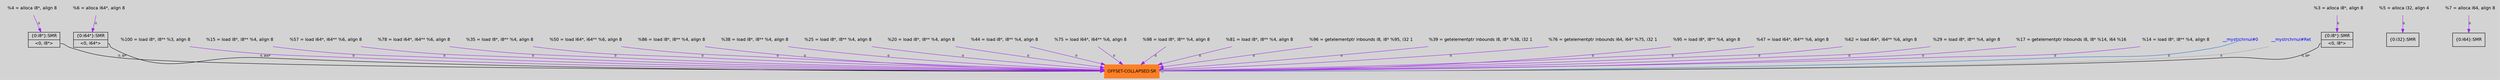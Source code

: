 digraph unnamed {
	graph [center=true, ratio=true, bgcolor=lightgray, fontname=Helvetica];
	node  [fontname=Helvetica, fontsize=11];

	Node0x1c8b9f0 [shape=record,label="{\{0:i8*\}:SMR|{<s0>\<0, i8*\>}}"];
	Node0x1c8c2d0 [shape=record,label="{\{0:i8*\}:SMR|{<s0>\<0, i8*\>}}"];
	Node0x1c8c510 [shape=record,label="{\{0:i32\}:SMR}"];
	Node0x1c8c5f0 [shape=record,label="{\{0:i64*\}:SMR|{<s0>\<0, i64*\>}}"];
	Node0x1c8c780 [shape=record,label="{\{0:i64\}:SMR}"];
	Node0x1c8e980 [shape=record,color=chocolate1, style=filled,label="{OFFSET-COLLAPSED:SR}"];
	Node0x1c777a8 [shape=plaintext, label ="  %100 = load i8*, i8** %3, align 8"];
	Node0x1c777a8 -> Node0x1c8e980[arrowtail=tee,label="0",fontsize=8,color=purple];
	Node0x1c74258 [shape=plaintext, label ="  %15 = load i8*, i8** %4, align 8"];
	Node0x1c74258 -> Node0x1c8e980[arrowtail=tee,label="0",fontsize=8,color=purple];
	Node0x1c75e88 [shape=plaintext, label ="  %57 = load i64*, i64** %6, align 8"];
	Node0x1c75e88 -> Node0x1c8e980[arrowtail=tee,label="0",fontsize=8,color=purple];
	Node0x1c76b28 [shape=plaintext, label ="  %78 = load i64*, i64** %6, align 8"];
	Node0x1c76b28 -> Node0x1c8e980[arrowtail=tee,label="0",fontsize=8,color=purple];
	Node0x1c75218 [shape=plaintext, label ="  %35 = load i8*, i8** %4, align 8"];
	Node0x1c75218 -> Node0x1c8e980[arrowtail=tee,label="0",fontsize=8,color=purple];
	Node0x1c75a78 [shape=plaintext, label ="  %50 = load i64*, i64** %6, align 8"];
	Node0x1c75a78 -> Node0x1c8e980[arrowtail=tee,label="0",fontsize=8,color=purple];
	Node0x1c76fd8 [shape=plaintext, label ="  %86 = load i8*, i8** %4, align 8"];
	Node0x1c76fd8 -> Node0x1c8e980[arrowtail=tee,label="0",fontsize=8,color=purple];
	Node0x1c753b8 [shape=plaintext, label ="  %38 = load i8*, i8** %4, align 8"];
	Node0x1c753b8 -> Node0x1c8e980[arrowtail=tee,label="0",fontsize=8,color=purple];
	Node0x1c74b28 [shape=plaintext, label ="  %25 = load i8*, i8** %4, align 8"];
	Node0x1c74b28 -> Node0x1c8e980[arrowtail=tee,label="0",fontsize=8,color=purple];
	Node0x1c747b8 [shape=plaintext, label ="  %20 = load i8*, i8** %4, align 8"];
	Node0x1c747b8 -> Node0x1c8e980[arrowtail=tee,label="0",fontsize=8,color=purple];
	Node0x1c73c38 [shape=plaintext, label ="  %7 = alloca i64, align 8"];
	Node0x1c73c38 -> Node0x1c8c780[arrowtail=tee,label="0",fontsize=8,color=purple];
	Node0x1c75758 [shape=plaintext, label ="  %44 = load i8*, i8** %4, align 8"];
	Node0x1c75758 -> Node0x1c8e980[arrowtail=tee,label="0",fontsize=8,color=purple];
	Node0x1c73458 [shape=plaintext, label ="  %3 = alloca i8*, align 8"];
	Node0x1c73458 -> Node0x1c8b9f0[arrowtail=tee,label="0",fontsize=8,color=purple];
	Node0x1c73bd8 [shape=plaintext, label ="  %6 = alloca i64*, align 8"];
	Node0x1c73bd8 -> Node0x1c8c5f0[arrowtail=tee,label="0",fontsize=8,color=purple];
	Node0x1c76968 [shape=plaintext, label ="  %75 = load i64*, i64** %6, align 8"];
	Node0x1c76968 -> Node0x1c8e980[arrowtail=tee,label="0",fontsize=8,color=purple];
	Node0x1c77668 [shape=plaintext, label ="  %98 = load i8*, i8** %4, align 8"];
	Node0x1c77668 -> Node0x1c8e980[arrowtail=tee,label="0",fontsize=8,color=purple];
	Node0x1c76d18 [shape=plaintext, label ="  %81 = load i8*, i8** %4, align 8"];
	Node0x1c76d18 -> Node0x1c8e980[arrowtail=tee,label="0",fontsize=8,color=purple];
	Node0x1c77520 [shape=plaintext, label ="  %96 = getelementptr inbounds i8, i8* %95, i32 1"];
	Node0x1c77520 -> Node0x1c8e980[arrowtail=tee,label="0",fontsize=8,color=purple];
	Node0x1c75430 [shape=plaintext, label ="  %39 = getelementptr inbounds i8, i8* %38, i32 1"];
	Node0x1c75430 -> Node0x1c8e980[arrowtail=tee,label="0",fontsize=8,color=purple];
	Node0x1c73b78 [shape=plaintext, label ="  %5 = alloca i32, align 4"];
	Node0x1c73b78 -> Node0x1c8c510[arrowtail=tee,label="0",fontsize=8,color=purple];
	Node0x1c769e0 [shape=plaintext, label ="  %76 = getelementptr inbounds i64, i64* %75, i32 1"];
	Node0x1c769e0 -> Node0x1c8e980[arrowtail=tee,label="0",fontsize=8,color=purple];
	Node0x1c774a8 [shape=plaintext, label ="  %95 = load i8*, i8** %4, align 8"];
	Node0x1c774a8 -> Node0x1c8e980[arrowtail=tee,label="0",fontsize=8,color=purple];
	Node0x1c73ac8 [shape=plaintext, label ="  %4 = alloca i8*, align 8"];
	Node0x1c73ac8 -> Node0x1c8c2d0[arrowtail=tee,label="0",fontsize=8,color=purple];
	Node0x1c75948 [shape=plaintext, label ="  %47 = load i64*, i64** %6, align 8"];
	Node0x1c75948 -> Node0x1c8e980[arrowtail=tee,label="0",fontsize=8,color=purple];
	Node0x1c76088 [shape=plaintext, label ="  %62 = load i64*, i64** %6, align 8"];
	Node0x1c76088 -> Node0x1c8e980[arrowtail=tee,label="0",fontsize=8,color=purple];
	Node0x1c74df8 [shape=plaintext, label ="  %29 = load i8*, i8** %4, align 8"];
	Node0x1c74df8 -> Node0x1c8e980[arrowtail=tee,label="0",fontsize=8,color=purple];
	Node0x1c73e10 [shape=plaintext, label ="  %17 = getelementptr inbounds i8, i8* %14, i64 %16"];
	Node0x1c73e10 -> Node0x1c8e980[arrowtail=tee,label="0",fontsize=8,color=purple];
	Node0x1c741f8 [shape=plaintext, label ="  %14 = load i8*, i8** %4, align 8"];
	Node0x1c741f8 -> Node0x1c8e980[arrowtail=tee,label="0",fontsize=8,color=purple];
	Node0x1c73320 [shape=plaintext,fontcolor=blue, label ="__mystrchrnul#0"];
	Node0x1c73320 -> Node0x1c8e980[tailclip=false,color=dodgerblue3,label="0",fontsize=8];
	Node0x1c731e8 [shape=plaintext,fontcolor=blue, label ="__mystrchrnul#Ret"];
	Node0x1c731e8 -> Node0x1c8e980[arrowtail=tee,color=gray63,label="0",fontsize=8];
	Node0x1c8b9f0:s0 -> Node0x1c8e980[arrowtail=tee,label="0, i8*",fontsize=8];
	Node0x1c8c2d0:s0 -> Node0x1c8e980[arrowtail=tee,label="0, i8*",fontsize=8];
	Node0x1c8c5f0:s0 -> Node0x1c8e980[arrowtail=tee,label="0, i64*",fontsize=8];
}
